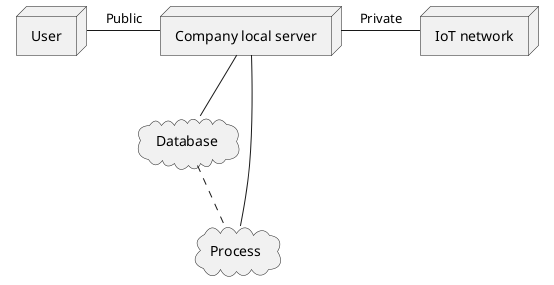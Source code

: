 @startuml

node User
node "Company local server"
node "IoT network"
cloud Database
cloud Process

User -right- [Company local server]: Public
[Company local server] -right- [IoT network]: Private
[Company local server] -- Database
[Company local server] -- Process
Database .. Process

@enduml
